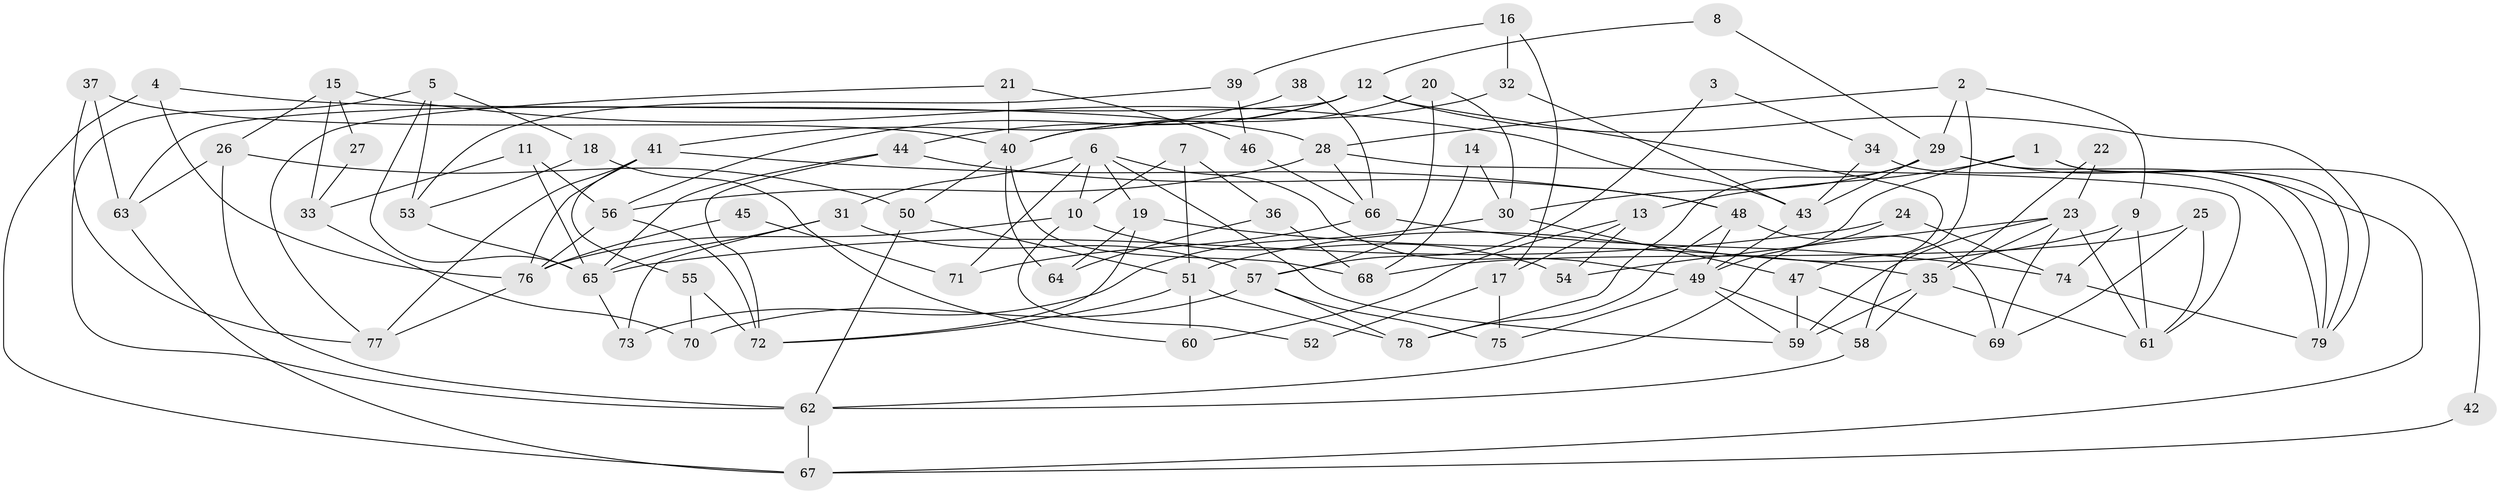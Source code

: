 // coarse degree distribution, {7: 0.28, 6: 0.12, 4: 0.12, 12: 0.08, 8: 0.12, 5: 0.12, 10: 0.04, 2: 0.04, 3: 0.08}
// Generated by graph-tools (version 1.1) at 2025/51/03/04/25 22:51:03]
// undirected, 79 vertices, 158 edges
graph export_dot {
  node [color=gray90,style=filled];
  1;
  2;
  3;
  4;
  5;
  6;
  7;
  8;
  9;
  10;
  11;
  12;
  13;
  14;
  15;
  16;
  17;
  18;
  19;
  20;
  21;
  22;
  23;
  24;
  25;
  26;
  27;
  28;
  29;
  30;
  31;
  32;
  33;
  34;
  35;
  36;
  37;
  38;
  39;
  40;
  41;
  42;
  43;
  44;
  45;
  46;
  47;
  48;
  49;
  50;
  51;
  52;
  53;
  54;
  55;
  56;
  57;
  58;
  59;
  60;
  61;
  62;
  63;
  64;
  65;
  66;
  67;
  68;
  69;
  70;
  71;
  72;
  73;
  74;
  75;
  76;
  77;
  78;
  79;
  1 -- 49;
  1 -- 79;
  1 -- 13;
  1 -- 42;
  2 -- 58;
  2 -- 29;
  2 -- 9;
  2 -- 28;
  3 -- 57;
  3 -- 34;
  4 -- 67;
  4 -- 28;
  4 -- 76;
  5 -- 53;
  5 -- 65;
  5 -- 18;
  5 -- 62;
  6 -- 49;
  6 -- 31;
  6 -- 10;
  6 -- 19;
  6 -- 59;
  6 -- 71;
  7 -- 10;
  7 -- 51;
  7 -- 36;
  8 -- 12;
  8 -- 29;
  9 -- 61;
  9 -- 51;
  9 -- 74;
  10 -- 76;
  10 -- 52;
  10 -- 54;
  11 -- 56;
  11 -- 65;
  11 -- 33;
  12 -- 44;
  12 -- 56;
  12 -- 47;
  12 -- 63;
  12 -- 79;
  13 -- 54;
  13 -- 17;
  13 -- 60;
  14 -- 68;
  14 -- 30;
  15 -- 26;
  15 -- 43;
  15 -- 27;
  15 -- 33;
  16 -- 17;
  16 -- 32;
  16 -- 39;
  17 -- 75;
  17 -- 52;
  18 -- 60;
  18 -- 53;
  19 -- 35;
  19 -- 64;
  19 -- 72;
  20 -- 57;
  20 -- 40;
  20 -- 30;
  21 -- 46;
  21 -- 40;
  21 -- 77;
  22 -- 35;
  22 -- 23;
  23 -- 69;
  23 -- 35;
  23 -- 54;
  23 -- 59;
  23 -- 61;
  24 -- 74;
  24 -- 62;
  24 -- 65;
  25 -- 69;
  25 -- 68;
  25 -- 61;
  26 -- 50;
  26 -- 63;
  26 -- 62;
  27 -- 33;
  28 -- 61;
  28 -- 56;
  28 -- 66;
  29 -- 30;
  29 -- 78;
  29 -- 43;
  29 -- 67;
  29 -- 79;
  30 -- 47;
  30 -- 73;
  31 -- 65;
  31 -- 57;
  31 -- 73;
  32 -- 40;
  32 -- 43;
  33 -- 70;
  34 -- 79;
  34 -- 43;
  35 -- 59;
  35 -- 61;
  35 -- 58;
  36 -- 64;
  36 -- 68;
  37 -- 77;
  37 -- 63;
  37 -- 40;
  38 -- 41;
  38 -- 66;
  39 -- 53;
  39 -- 46;
  40 -- 50;
  40 -- 64;
  40 -- 68;
  41 -- 77;
  41 -- 76;
  41 -- 48;
  41 -- 55;
  42 -- 67;
  43 -- 49;
  44 -- 65;
  44 -- 48;
  44 -- 72;
  45 -- 76;
  45 -- 71;
  46 -- 66;
  47 -- 59;
  47 -- 69;
  48 -- 49;
  48 -- 69;
  48 -- 78;
  49 -- 59;
  49 -- 58;
  49 -- 75;
  50 -- 51;
  50 -- 62;
  51 -- 72;
  51 -- 60;
  51 -- 78;
  53 -- 65;
  55 -- 72;
  55 -- 70;
  56 -- 72;
  56 -- 76;
  57 -- 70;
  57 -- 78;
  57 -- 75;
  58 -- 62;
  62 -- 67;
  63 -- 67;
  65 -- 73;
  66 -- 74;
  66 -- 71;
  74 -- 79;
  76 -- 77;
}
